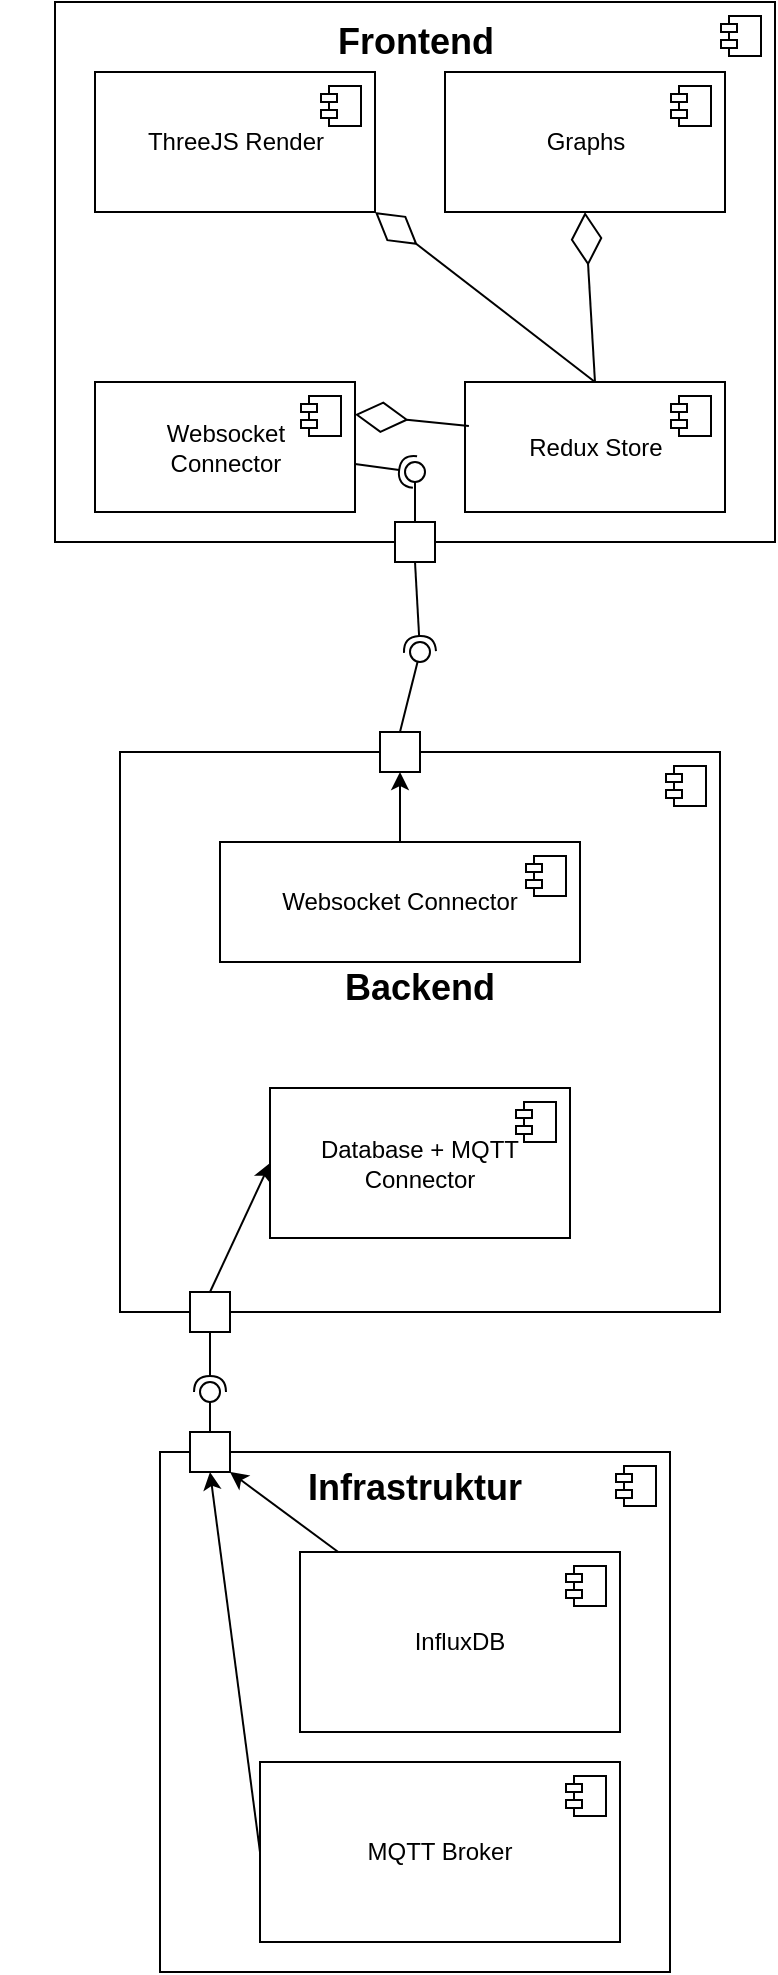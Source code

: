 <mxfile version="26.0.4">
  <diagram name="Page-1" id="l-IY-TbzwufaZJMc0qnZ">
    <mxGraphModel dx="950" dy="491" grid="1" gridSize="10" guides="1" tooltips="1" connect="1" arrows="1" fold="1" page="1" pageScale="1" pageWidth="50" pageHeight="50" math="0" shadow="0">
      <root>
        <mxCell id="0" />
        <mxCell id="1" parent="0" />
        <mxCell id="IoBk_qWd7TY8T21ndDZU-1" value="&lt;font style=&quot;font-size: 18px;&quot;&gt;&lt;b&gt;Frontend&lt;/b&gt;&lt;/font&gt;&lt;div&gt;&lt;font style=&quot;font-size: 18px;&quot;&gt;&lt;b&gt;&lt;br&gt;&lt;/b&gt;&lt;/font&gt;&lt;/div&gt;&lt;div&gt;&lt;font style=&quot;font-size: 18px;&quot;&gt;&lt;b&gt;&lt;br&gt;&lt;/b&gt;&lt;/font&gt;&lt;/div&gt;&lt;div&gt;&lt;font style=&quot;font-size: 18px;&quot;&gt;&lt;b&gt;&lt;br&gt;&lt;/b&gt;&lt;/font&gt;&lt;/div&gt;&lt;div&gt;&lt;font style=&quot;font-size: 18px;&quot;&gt;&lt;b&gt;&lt;br&gt;&lt;/b&gt;&lt;/font&gt;&lt;/div&gt;&lt;div&gt;&lt;font style=&quot;font-size: 18px;&quot;&gt;&lt;b&gt;&lt;br&gt;&lt;/b&gt;&lt;/font&gt;&lt;/div&gt;&lt;div&gt;&lt;font style=&quot;font-size: 18px;&quot;&gt;&lt;b&gt;&lt;br&gt;&lt;/b&gt;&lt;/font&gt;&lt;/div&gt;&lt;div&gt;&lt;font style=&quot;font-size: 18px;&quot;&gt;&lt;b&gt;&lt;br&gt;&lt;/b&gt;&lt;/font&gt;&lt;/div&gt;&lt;div&gt;&lt;font style=&quot;font-size: 18px;&quot;&gt;&lt;b&gt;&lt;br&gt;&lt;/b&gt;&lt;/font&gt;&lt;/div&gt;&lt;div&gt;&lt;font style=&quot;font-size: 18px;&quot;&gt;&lt;b&gt;&lt;br&gt;&lt;/b&gt;&lt;/font&gt;&lt;/div&gt;&lt;div&gt;&lt;font style=&quot;font-size: 18px;&quot;&gt;&lt;b&gt;&lt;br&gt;&lt;/b&gt;&lt;/font&gt;&lt;/div&gt;&lt;div&gt;&lt;br&gt;&lt;/div&gt;" style="html=1;dropTarget=0;whiteSpace=wrap;" vertex="1" parent="1">
          <mxGeometry x="-152.5" y="145" width="360" height="270" as="geometry" />
        </mxCell>
        <mxCell id="IoBk_qWd7TY8T21ndDZU-2" value="" style="shape=module;jettyWidth=8;jettyHeight=4;" vertex="1" parent="IoBk_qWd7TY8T21ndDZU-1">
          <mxGeometry x="1" width="20" height="20" relative="1" as="geometry">
            <mxPoint x="-27" y="7" as="offset" />
          </mxGeometry>
        </mxCell>
        <mxCell id="IoBk_qWd7TY8T21ndDZU-3" value="&lt;b&gt;&lt;font style=&quot;font-size: 18px;&quot;&gt;Backend&lt;/font&gt;&lt;/b&gt;&lt;div&gt;&lt;b&gt;&lt;font style=&quot;font-size: 18px;&quot;&gt;&lt;br&gt;&lt;/font&gt;&lt;/b&gt;&lt;/div&gt;&lt;div&gt;&lt;b&gt;&lt;font style=&quot;font-size: 18px;&quot;&gt;&lt;br&gt;&lt;/font&gt;&lt;/b&gt;&lt;/div&gt;" style="html=1;dropTarget=0;whiteSpace=wrap;" vertex="1" parent="1">
          <mxGeometry x="-120" y="520" width="300" height="280" as="geometry" />
        </mxCell>
        <mxCell id="IoBk_qWd7TY8T21ndDZU-4" value="" style="shape=module;jettyWidth=8;jettyHeight=4;" vertex="1" parent="IoBk_qWd7TY8T21ndDZU-3">
          <mxGeometry x="1" width="20" height="20" relative="1" as="geometry">
            <mxPoint x="-27" y="7" as="offset" />
          </mxGeometry>
        </mxCell>
        <mxCell id="IoBk_qWd7TY8T21ndDZU-5" value="&lt;b&gt;&lt;font style=&quot;font-size: 18px;&quot;&gt;Infrastruktur&lt;/font&gt;&lt;/b&gt;&lt;div&gt;&lt;b&gt;&lt;font style=&quot;font-size: 18px;&quot;&gt;&lt;br&gt;&lt;/font&gt;&lt;/b&gt;&lt;/div&gt;&lt;div&gt;&lt;b&gt;&lt;font style=&quot;font-size: 18px;&quot;&gt;&lt;br&gt;&lt;/font&gt;&lt;/b&gt;&lt;/div&gt;&lt;div&gt;&lt;b&gt;&lt;font style=&quot;font-size: 18px;&quot;&gt;&lt;br&gt;&lt;/font&gt;&lt;/b&gt;&lt;/div&gt;&lt;div&gt;&lt;b&gt;&lt;font style=&quot;font-size: 18px;&quot;&gt;&lt;br&gt;&lt;/font&gt;&lt;/b&gt;&lt;/div&gt;&lt;div&gt;&lt;b&gt;&lt;font style=&quot;font-size: 18px;&quot;&gt;&lt;br&gt;&lt;/font&gt;&lt;/b&gt;&lt;/div&gt;&lt;div&gt;&lt;b&gt;&lt;font style=&quot;font-size: 18px;&quot;&gt;&lt;br&gt;&lt;/font&gt;&lt;/b&gt;&lt;/div&gt;&lt;div&gt;&lt;b&gt;&lt;font style=&quot;font-size: 18px;&quot;&gt;&lt;br&gt;&lt;/font&gt;&lt;/b&gt;&lt;/div&gt;&lt;div&gt;&lt;b&gt;&lt;font style=&quot;font-size: 18px;&quot;&gt;&lt;br&gt;&lt;/font&gt;&lt;/b&gt;&lt;/div&gt;&lt;div&gt;&lt;b&gt;&lt;font style=&quot;font-size: 18px;&quot;&gt;&lt;br&gt;&lt;/font&gt;&lt;/b&gt;&lt;/div&gt;&lt;div&gt;&lt;br&gt;&lt;/div&gt;&lt;div&gt;&lt;br&gt;&lt;/div&gt;" style="html=1;dropTarget=0;whiteSpace=wrap;" vertex="1" parent="1">
          <mxGeometry x="-100" y="870" width="255" height="260" as="geometry" />
        </mxCell>
        <mxCell id="IoBk_qWd7TY8T21ndDZU-6" value="" style="shape=module;jettyWidth=8;jettyHeight=4;" vertex="1" parent="IoBk_qWd7TY8T21ndDZU-5">
          <mxGeometry x="1" width="20" height="20" relative="1" as="geometry">
            <mxPoint x="-27" y="7" as="offset" />
          </mxGeometry>
        </mxCell>
        <mxCell id="IoBk_qWd7TY8T21ndDZU-55" style="rounded=0;orthogonalLoop=1;jettySize=auto;html=1;entryX=1;entryY=1;entryDx=0;entryDy=0;" edge="1" parent="1" source="IoBk_qWd7TY8T21ndDZU-9" target="IoBk_qWd7TY8T21ndDZU-33">
          <mxGeometry relative="1" as="geometry" />
        </mxCell>
        <mxCell id="IoBk_qWd7TY8T21ndDZU-9" value="InfluxDB" style="html=1;dropTarget=0;whiteSpace=wrap;" vertex="1" parent="1">
          <mxGeometry x="-30" y="920" width="160" height="90" as="geometry" />
        </mxCell>
        <mxCell id="IoBk_qWd7TY8T21ndDZU-10" value="" style="shape=module;jettyWidth=8;jettyHeight=4;" vertex="1" parent="IoBk_qWd7TY8T21ndDZU-9">
          <mxGeometry x="1" width="20" height="20" relative="1" as="geometry">
            <mxPoint x="-27" y="7" as="offset" />
          </mxGeometry>
        </mxCell>
        <mxCell id="IoBk_qWd7TY8T21ndDZU-51" style="rounded=0;orthogonalLoop=1;jettySize=auto;html=1;entryX=0.5;entryY=1;entryDx=0;entryDy=0;exitX=0;exitY=0.5;exitDx=0;exitDy=0;" edge="1" parent="1" source="IoBk_qWd7TY8T21ndDZU-11" target="IoBk_qWd7TY8T21ndDZU-33">
          <mxGeometry relative="1" as="geometry" />
        </mxCell>
        <mxCell id="IoBk_qWd7TY8T21ndDZU-11" value="MQTT Broker" style="html=1;dropTarget=0;whiteSpace=wrap;" vertex="1" parent="1">
          <mxGeometry x="-50" y="1025" width="180" height="90" as="geometry" />
        </mxCell>
        <mxCell id="IoBk_qWd7TY8T21ndDZU-12" value="" style="shape=module;jettyWidth=8;jettyHeight=4;" vertex="1" parent="IoBk_qWd7TY8T21ndDZU-11">
          <mxGeometry x="1" width="20" height="20" relative="1" as="geometry">
            <mxPoint x="-27" y="7" as="offset" />
          </mxGeometry>
        </mxCell>
        <mxCell id="IoBk_qWd7TY8T21ndDZU-13" value="Database + MQTT Connector" style="html=1;dropTarget=0;whiteSpace=wrap;" vertex="1" parent="1">
          <mxGeometry x="-45" y="688" width="150" height="75" as="geometry" />
        </mxCell>
        <mxCell id="IoBk_qWd7TY8T21ndDZU-14" value="" style="shape=module;jettyWidth=8;jettyHeight=4;" vertex="1" parent="IoBk_qWd7TY8T21ndDZU-13">
          <mxGeometry x="1" width="20" height="20" relative="1" as="geometry">
            <mxPoint x="-27" y="7" as="offset" />
          </mxGeometry>
        </mxCell>
        <mxCell id="IoBk_qWd7TY8T21ndDZU-16" value="" style="rounded=0;orthogonalLoop=1;jettySize=auto;html=1;endArrow=halfCircle;endFill=0;endSize=6;strokeWidth=1;sketch=0;exitX=0.5;exitY=1;exitDx=0;exitDy=0;" edge="1" parent="1" source="IoBk_qWd7TY8T21ndDZU-27">
          <mxGeometry relative="1" as="geometry">
            <mxPoint x="325" y="680" as="sourcePoint" />
            <mxPoint x="30" y="470" as="targetPoint" />
          </mxGeometry>
        </mxCell>
        <mxCell id="IoBk_qWd7TY8T21ndDZU-17" value="" style="rounded=0;orthogonalLoop=1;jettySize=auto;html=1;endArrow=oval;endFill=0;sketch=0;sourcePerimeterSpacing=0;targetPerimeterSpacing=0;endSize=10;exitX=0.5;exitY=0;exitDx=0;exitDy=0;" edge="1" parent="1" source="IoBk_qWd7TY8T21ndDZU-26">
          <mxGeometry relative="1" as="geometry">
            <mxPoint x="285" y="680" as="sourcePoint" />
            <mxPoint x="30" y="470" as="targetPoint" />
          </mxGeometry>
        </mxCell>
        <mxCell id="IoBk_qWd7TY8T21ndDZU-18" value="" style="ellipse;whiteSpace=wrap;html=1;align=center;aspect=fixed;fillColor=none;strokeColor=none;resizable=0;perimeter=centerPerimeter;rotatable=0;allowArrows=0;points=[];outlineConnect=1;" vertex="1" parent="1">
          <mxGeometry x="-175" y="1015" width="10" height="10" as="geometry" />
        </mxCell>
        <mxCell id="IoBk_qWd7TY8T21ndDZU-50" style="rounded=0;orthogonalLoop=1;jettySize=auto;html=1;entryX=0;entryY=0.5;entryDx=0;entryDy=0;exitX=0.5;exitY=0;exitDx=0;exitDy=0;" edge="1" parent="1" source="IoBk_qWd7TY8T21ndDZU-19" target="IoBk_qWd7TY8T21ndDZU-13">
          <mxGeometry relative="1" as="geometry">
            <Array as="points" />
          </mxGeometry>
        </mxCell>
        <mxCell id="IoBk_qWd7TY8T21ndDZU-19" value="" style="rounded=0;whiteSpace=wrap;html=1;" vertex="1" parent="1">
          <mxGeometry x="-85" y="790" width="20" height="20" as="geometry" />
        </mxCell>
        <mxCell id="IoBk_qWd7TY8T21ndDZU-20" value="Websocket&lt;div&gt;Connector&lt;/div&gt;" style="html=1;dropTarget=0;whiteSpace=wrap;" vertex="1" parent="1">
          <mxGeometry x="-132.5" y="335" width="130" height="65" as="geometry" />
        </mxCell>
        <mxCell id="IoBk_qWd7TY8T21ndDZU-21" value="" style="shape=module;jettyWidth=8;jettyHeight=4;" vertex="1" parent="IoBk_qWd7TY8T21ndDZU-20">
          <mxGeometry x="1" width="20" height="20" relative="1" as="geometry">
            <mxPoint x="-27" y="7" as="offset" />
          </mxGeometry>
        </mxCell>
        <mxCell id="IoBk_qWd7TY8T21ndDZU-22" value="ThreeJS Render" style="html=1;dropTarget=0;whiteSpace=wrap;" vertex="1" parent="1">
          <mxGeometry x="-132.5" y="180" width="140" height="70" as="geometry" />
        </mxCell>
        <mxCell id="IoBk_qWd7TY8T21ndDZU-23" value="" style="shape=module;jettyWidth=8;jettyHeight=4;" vertex="1" parent="IoBk_qWd7TY8T21ndDZU-22">
          <mxGeometry x="1" width="20" height="20" relative="1" as="geometry">
            <mxPoint x="-27" y="7" as="offset" />
          </mxGeometry>
        </mxCell>
        <mxCell id="IoBk_qWd7TY8T21ndDZU-24" value="Graphs" style="html=1;dropTarget=0;whiteSpace=wrap;" vertex="1" parent="1">
          <mxGeometry x="42.5" y="180" width="140" height="70" as="geometry" />
        </mxCell>
        <mxCell id="IoBk_qWd7TY8T21ndDZU-25" value="" style="shape=module;jettyWidth=8;jettyHeight=4;" vertex="1" parent="IoBk_qWd7TY8T21ndDZU-24">
          <mxGeometry x="1" width="20" height="20" relative="1" as="geometry">
            <mxPoint x="-27" y="7" as="offset" />
          </mxGeometry>
        </mxCell>
        <mxCell id="IoBk_qWd7TY8T21ndDZU-26" value="" style="rounded=0;whiteSpace=wrap;html=1;" vertex="1" parent="1">
          <mxGeometry x="10" y="510" width="20" height="20" as="geometry" />
        </mxCell>
        <mxCell id="IoBk_qWd7TY8T21ndDZU-27" value="" style="rounded=0;whiteSpace=wrap;html=1;" vertex="1" parent="1">
          <mxGeometry x="17.5" y="405" width="20" height="20" as="geometry" />
        </mxCell>
        <mxCell id="IoBk_qWd7TY8T21ndDZU-30" value="" style="rounded=0;orthogonalLoop=1;jettySize=auto;html=1;endArrow=halfCircle;endFill=0;endSize=6;strokeWidth=1;sketch=0;exitX=0.5;exitY=1;exitDx=0;exitDy=0;" edge="1" parent="1" source="IoBk_qWd7TY8T21ndDZU-19">
          <mxGeometry relative="1" as="geometry">
            <mxPoint x="315" y="730" as="sourcePoint" />
            <mxPoint x="-75" y="840" as="targetPoint" />
          </mxGeometry>
        </mxCell>
        <mxCell id="IoBk_qWd7TY8T21ndDZU-31" value="" style="rounded=0;orthogonalLoop=1;jettySize=auto;html=1;endArrow=oval;endFill=0;sketch=0;sourcePerimeterSpacing=0;targetPerimeterSpacing=0;endSize=10;exitX=0.5;exitY=0;exitDx=0;exitDy=0;" edge="1" parent="1" source="IoBk_qWd7TY8T21ndDZU-33">
          <mxGeometry relative="1" as="geometry">
            <mxPoint x="-135" y="1030" as="sourcePoint" />
            <mxPoint x="-75" y="840" as="targetPoint" />
            <Array as="points" />
          </mxGeometry>
        </mxCell>
        <mxCell id="IoBk_qWd7TY8T21ndDZU-32" value="" style="ellipse;whiteSpace=wrap;html=1;align=center;aspect=fixed;fillColor=none;strokeColor=none;resizable=0;perimeter=centerPerimeter;rotatable=0;allowArrows=0;points=[];outlineConnect=1;" vertex="1" parent="1">
          <mxGeometry x="-180" y="1085" width="10" height="10" as="geometry" />
        </mxCell>
        <mxCell id="IoBk_qWd7TY8T21ndDZU-33" value="" style="rounded=0;whiteSpace=wrap;html=1;" vertex="1" parent="1">
          <mxGeometry x="-85" y="860" width="20" height="20" as="geometry" />
        </mxCell>
        <mxCell id="IoBk_qWd7TY8T21ndDZU-34" value="Redux Store" style="html=1;dropTarget=0;whiteSpace=wrap;" vertex="1" parent="1">
          <mxGeometry x="52.5" y="335" width="130" height="65" as="geometry" />
        </mxCell>
        <mxCell id="IoBk_qWd7TY8T21ndDZU-35" value="" style="shape=module;jettyWidth=8;jettyHeight=4;" vertex="1" parent="IoBk_qWd7TY8T21ndDZU-34">
          <mxGeometry x="1" width="20" height="20" relative="1" as="geometry">
            <mxPoint x="-27" y="7" as="offset" />
          </mxGeometry>
        </mxCell>
        <mxCell id="IoBk_qWd7TY8T21ndDZU-41" value="" style="ellipse;whiteSpace=wrap;html=1;align=center;aspect=fixed;fillColor=none;strokeColor=none;resizable=0;perimeter=centerPerimeter;rotatable=0;allowArrows=0;points=[];outlineConnect=1;" vertex="1" parent="1">
          <mxGeometry x="27.5" y="255" width="10" height="10" as="geometry" />
        </mxCell>
        <mxCell id="IoBk_qWd7TY8T21ndDZU-42" value="" style="rounded=0;orthogonalLoop=1;jettySize=auto;html=1;endArrow=halfCircle;endFill=0;endSize=6;strokeWidth=1;sketch=0;entryX=0.312;entryY=0.324;entryDx=0;entryDy=0;entryPerimeter=0;" edge="1" target="IoBk_qWd7TY8T21ndDZU-44" parent="1" source="IoBk_qWd7TY8T21ndDZU-20">
          <mxGeometry relative="1" as="geometry">
            <mxPoint x="47.5" y="368" as="sourcePoint" />
          </mxGeometry>
        </mxCell>
        <mxCell id="IoBk_qWd7TY8T21ndDZU-43" value="" style="rounded=0;orthogonalLoop=1;jettySize=auto;html=1;endArrow=oval;endFill=0;sketch=0;sourcePerimeterSpacing=0;targetPerimeterSpacing=0;endSize=10;exitX=0.5;exitY=0;exitDx=0;exitDy=0;" edge="1" target="IoBk_qWd7TY8T21ndDZU-44" parent="1" source="IoBk_qWd7TY8T21ndDZU-27">
          <mxGeometry relative="1" as="geometry">
            <mxPoint x="7.5" y="368" as="sourcePoint" />
          </mxGeometry>
        </mxCell>
        <mxCell id="IoBk_qWd7TY8T21ndDZU-44" value="" style="ellipse;whiteSpace=wrap;html=1;align=center;aspect=fixed;fillColor=none;strokeColor=none;resizable=0;perimeter=centerPerimeter;rotatable=0;allowArrows=0;points=[];outlineConnect=1;" vertex="1" parent="1">
          <mxGeometry x="22.5" y="375" width="10" height="10" as="geometry" />
        </mxCell>
        <mxCell id="IoBk_qWd7TY8T21ndDZU-47" value="" style="endArrow=diamondThin;endFill=0;endSize=24;html=1;rounded=0;entryX=0.5;entryY=1;entryDx=0;entryDy=0;exitX=0.5;exitY=0;exitDx=0;exitDy=0;" edge="1" parent="1" source="IoBk_qWd7TY8T21ndDZU-34" target="IoBk_qWd7TY8T21ndDZU-24">
          <mxGeometry width="160" relative="1" as="geometry">
            <mxPoint x="-7.5" y="285" as="sourcePoint" />
            <mxPoint x="152.5" y="285" as="targetPoint" />
          </mxGeometry>
        </mxCell>
        <mxCell id="IoBk_qWd7TY8T21ndDZU-48" value="" style="endArrow=diamondThin;endFill=0;endSize=24;html=1;rounded=0;entryX=1;entryY=1;entryDx=0;entryDy=0;exitX=0.5;exitY=0;exitDx=0;exitDy=0;" edge="1" parent="1" source="IoBk_qWd7TY8T21ndDZU-34" target="IoBk_qWd7TY8T21ndDZU-22">
          <mxGeometry width="160" relative="1" as="geometry">
            <mxPoint x="127.5" y="345" as="sourcePoint" />
            <mxPoint x="122.5" y="260" as="targetPoint" />
          </mxGeometry>
        </mxCell>
        <mxCell id="IoBk_qWd7TY8T21ndDZU-49" value="" style="endArrow=diamondThin;endFill=0;endSize=24;html=1;rounded=0;entryX=1;entryY=0.25;entryDx=0;entryDy=0;exitX=0.015;exitY=0.339;exitDx=0;exitDy=0;exitPerimeter=0;" edge="1" parent="1" source="IoBk_qWd7TY8T21ndDZU-34" target="IoBk_qWd7TY8T21ndDZU-20">
          <mxGeometry width="160" relative="1" as="geometry">
            <mxPoint x="137.5" y="355" as="sourcePoint" />
            <mxPoint x="132.5" y="270" as="targetPoint" />
          </mxGeometry>
        </mxCell>
        <mxCell id="IoBk_qWd7TY8T21ndDZU-54" style="rounded=0;orthogonalLoop=1;jettySize=auto;html=1;entryX=0.5;entryY=1;entryDx=0;entryDy=0;exitX=0.5;exitY=0;exitDx=0;exitDy=0;" edge="1" parent="1" source="IoBk_qWd7TY8T21ndDZU-52" target="IoBk_qWd7TY8T21ndDZU-26">
          <mxGeometry relative="1" as="geometry" />
        </mxCell>
        <mxCell id="IoBk_qWd7TY8T21ndDZU-52" value="Websocket Connector" style="html=1;dropTarget=0;whiteSpace=wrap;" vertex="1" parent="1">
          <mxGeometry x="-70" y="565" width="180" height="60" as="geometry" />
        </mxCell>
        <mxCell id="IoBk_qWd7TY8T21ndDZU-53" value="" style="shape=module;jettyWidth=8;jettyHeight=4;" vertex="1" parent="IoBk_qWd7TY8T21ndDZU-52">
          <mxGeometry x="1" width="20" height="20" relative="1" as="geometry">
            <mxPoint x="-27" y="7" as="offset" />
          </mxGeometry>
        </mxCell>
      </root>
    </mxGraphModel>
  </diagram>
</mxfile>
